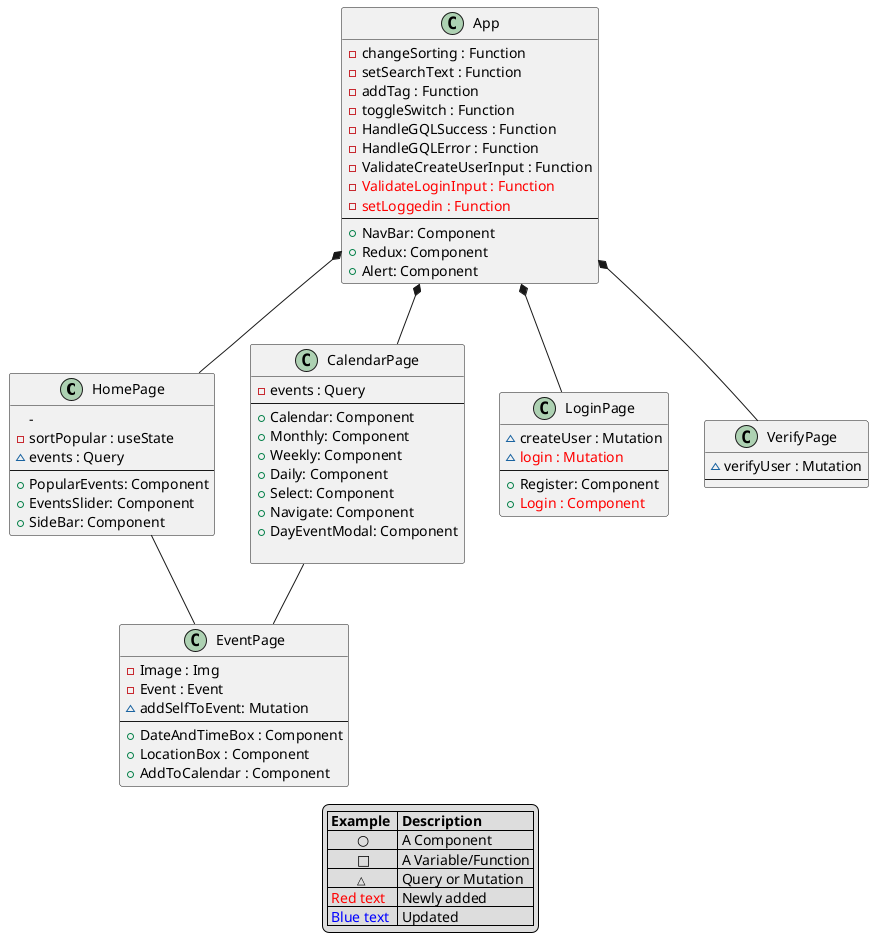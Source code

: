 @startuml FrontEndClassDiagram
class HomePage {
    - 
    - sortPopular : useState
    ~ events : Query 
    --
    + PopularEvents: Component
    + EventsSlider: Component
    + SideBar: Component
}

class App {
    - changeSorting : Function
    - setSearchText : Function
    - addTag : Function
    - toggleSwitch : Function
    - HandleGQLSuccess : Function
    - HandleGQLError : Function
    - ValidateCreateUserInput : Function
    - <color:red>ValidateLoginInput : Function
    - <color:red>setLoggedin : Function
    --
    + NavBar: Component
    + Redux: Component
    + Alert: Component
    }
class CalendarPage {
    - events : Query
    --
    + Calendar: Component
    + Monthly: Component
    + Weekly: Component
    + Daily: Component
    + Select: Component
    + Navigate: Component
    + DayEventModal: Component

}
class EventPage {
    -Image : Img
    -Event : Event
     ~addSelfToEvent: Mutation
    --
    + DateAndTimeBox : Component
    + LocationBox : Component
    + AddToCalendar : Component
}
class LoginPage {
    ~ createUser : Mutation
     ~ <color:red>login : Mutation
    --
    +Register: Component
    +<color:red>Login : Component
    }
    class VerifyPage {
    ~ verifyUser : Mutation
    --
}

App*-- HomePage    
App*-- CalendarPage  
App*-- LoginPage
App*-- VerifyPage
CalendarPage-- EventPage 
HomePage-- EventPage
legend
    |= Example  |= Description |
    |        ○ | A Component |
    |        □ | A Variable/Function |
    |        <size:11>△ | Query or Mutation |
    |<color:red> Red text | Newly added|
    |<color:blue> Blue text | Updated |
endlegend
@enduml

